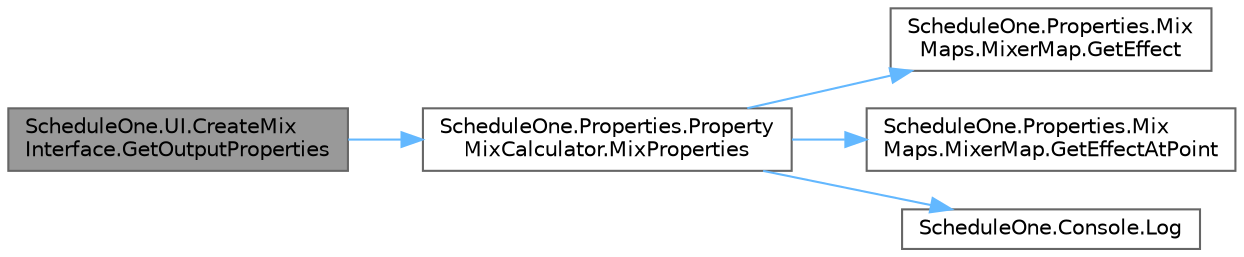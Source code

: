 digraph "ScheduleOne.UI.CreateMixInterface.GetOutputProperties"
{
 // LATEX_PDF_SIZE
  bgcolor="transparent";
  edge [fontname=Helvetica,fontsize=10,labelfontname=Helvetica,labelfontsize=10];
  node [fontname=Helvetica,fontsize=10,shape=box,height=0.2,width=0.4];
  rankdir="LR";
  Node1 [id="Node000001",label="ScheduleOne.UI.CreateMix\lInterface.GetOutputProperties",height=0.2,width=0.4,color="gray40", fillcolor="grey60", style="filled", fontcolor="black",tooltip=" "];
  Node1 -> Node2 [id="edge1_Node000001_Node000002",color="steelblue1",style="solid",tooltip=" "];
  Node2 [id="Node000002",label="ScheduleOne.Properties.Property\lMixCalculator.MixProperties",height=0.2,width=0.4,color="grey40", fillcolor="white", style="filled",URL="$class_schedule_one_1_1_properties_1_1_property_mix_calculator.html#a71c162a3f78689ac788b58aee9609514",tooltip=" "];
  Node2 -> Node3 [id="edge2_Node000002_Node000003",color="steelblue1",style="solid",tooltip=" "];
  Node3 [id="Node000003",label="ScheduleOne.Properties.Mix\lMaps.MixerMap.GetEffect",height=0.2,width=0.4,color="grey40", fillcolor="white", style="filled",URL="$class_schedule_one_1_1_properties_1_1_mix_maps_1_1_mixer_map.html#a73b43e4213efa75249ae57a4219ce108",tooltip=" "];
  Node2 -> Node4 [id="edge3_Node000002_Node000004",color="steelblue1",style="solid",tooltip=" "];
  Node4 [id="Node000004",label="ScheduleOne.Properties.Mix\lMaps.MixerMap.GetEffectAtPoint",height=0.2,width=0.4,color="grey40", fillcolor="white", style="filled",URL="$class_schedule_one_1_1_properties_1_1_mix_maps_1_1_mixer_map.html#ae4810ebd96ae40ee48b2873e4d13fcb0",tooltip=" "];
  Node2 -> Node5 [id="edge4_Node000002_Node000005",color="steelblue1",style="solid",tooltip=" "];
  Node5 [id="Node000005",label="ScheduleOne.Console.Log",height=0.2,width=0.4,color="grey40", fillcolor="white", style="filled",URL="$class_schedule_one_1_1_console.html#afb218907244d12f7d08b1c1831fa1f8c",tooltip=" "];
}
